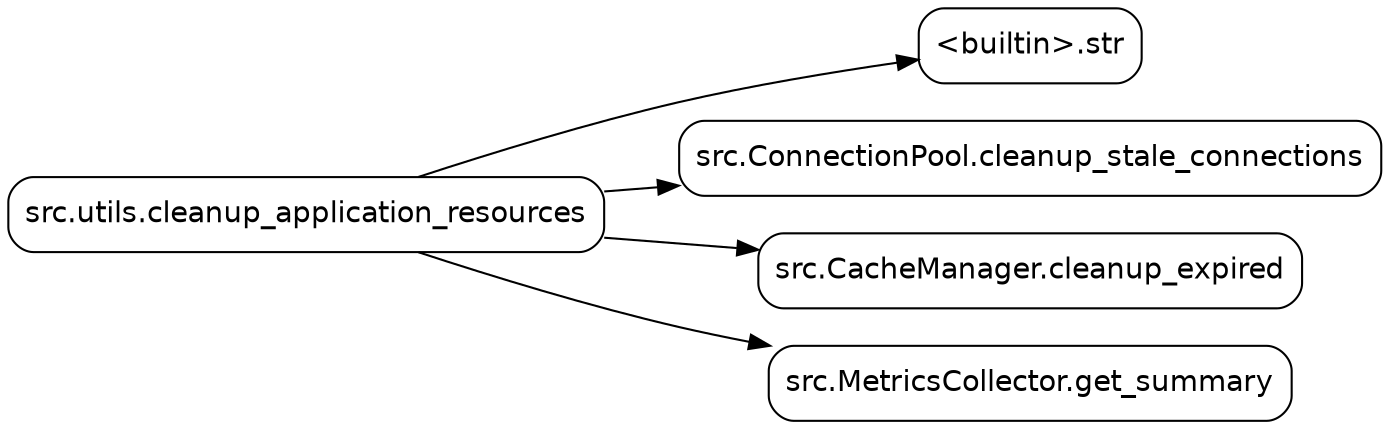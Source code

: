 digraph CallGraph {
  rankdir="LR";
  node [shape=box, style=rounded, fontname="Helvetica"];
  edge [fontname="Helvetica"];
  "src.utils.cleanup_application_resources" -> "<builtin>.str";
  "src.utils.cleanup_application_resources" -> "src.ConnectionPool.cleanup_stale_connections";
  "src.utils.cleanup_application_resources" -> "src.CacheManager.cleanup_expired";
  "src.utils.cleanup_application_resources" -> "src.MetricsCollector.get_summary";
}